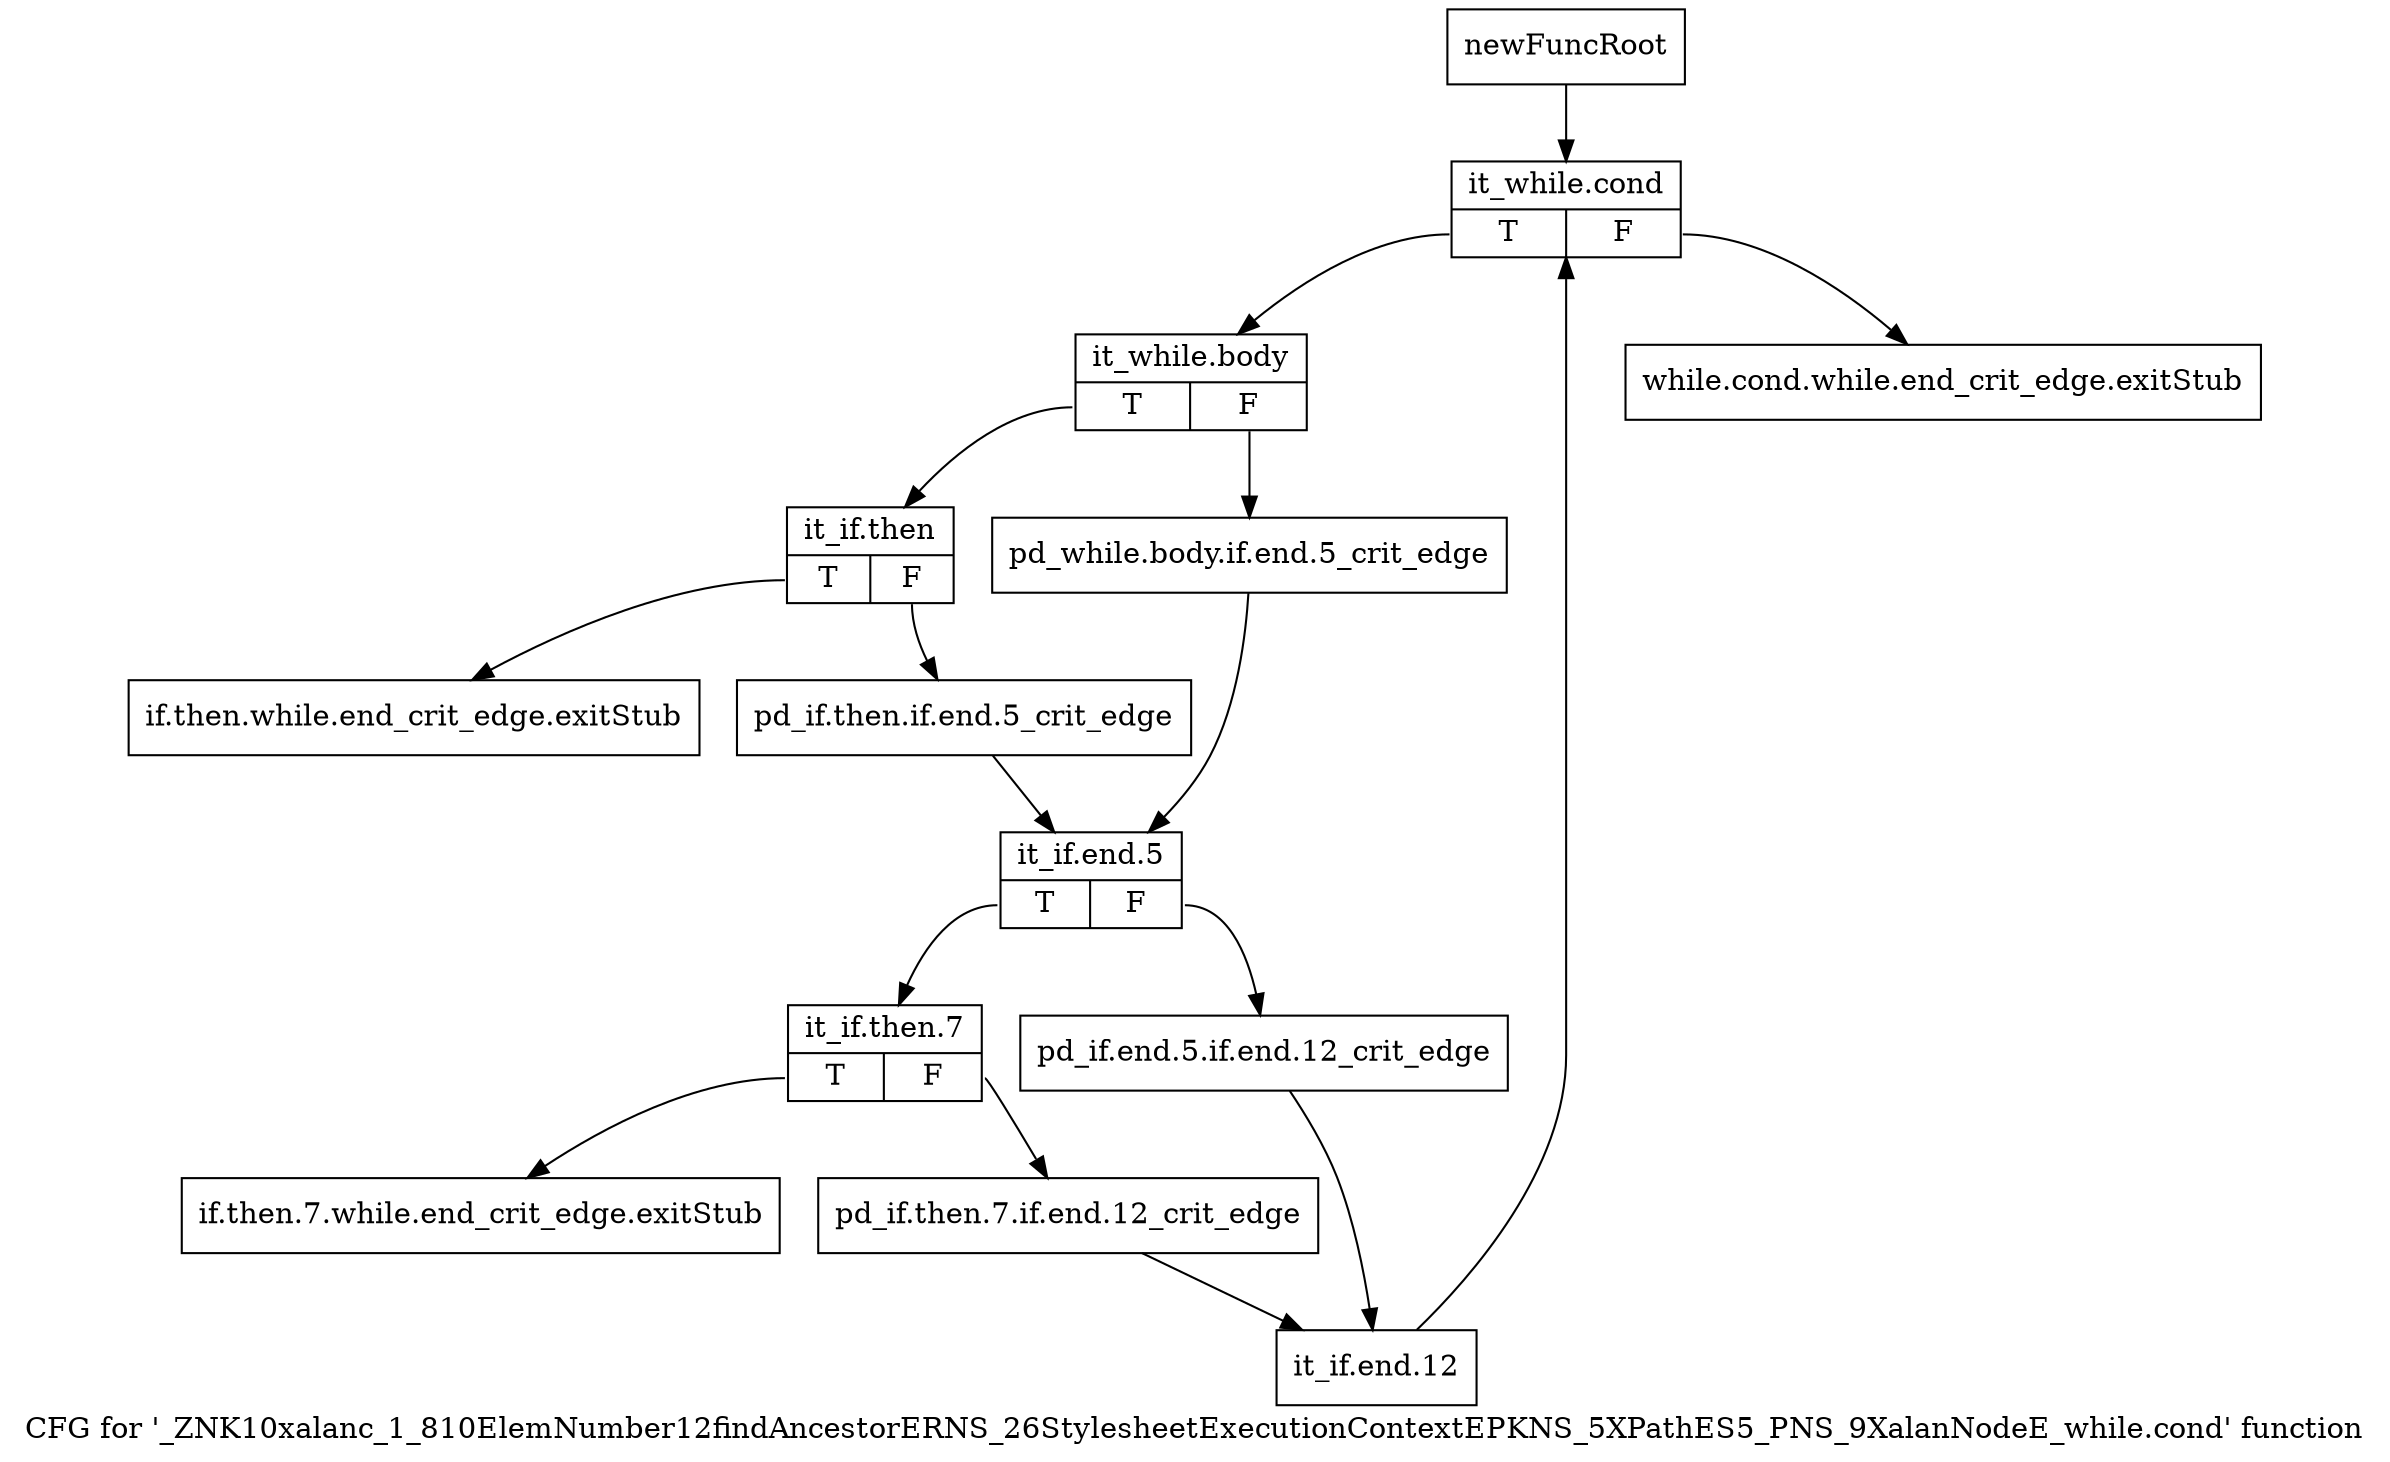 digraph "CFG for '_ZNK10xalanc_1_810ElemNumber12findAncestorERNS_26StylesheetExecutionContextEPKNS_5XPathES5_PNS_9XalanNodeE_while.cond' function" {
	label="CFG for '_ZNK10xalanc_1_810ElemNumber12findAncestorERNS_26StylesheetExecutionContextEPKNS_5XPathES5_PNS_9XalanNodeE_while.cond' function";

	Node0x9f2bb00 [shape=record,label="{newFuncRoot}"];
	Node0x9f2bb00 -> Node0x9f2bc40;
	Node0x9f2bb50 [shape=record,label="{while.cond.while.end_crit_edge.exitStub}"];
	Node0x9f2bba0 [shape=record,label="{if.then.while.end_crit_edge.exitStub}"];
	Node0x9f2bbf0 [shape=record,label="{if.then.7.while.end_crit_edge.exitStub}"];
	Node0x9f2bc40 [shape=record,label="{it_while.cond|{<s0>T|<s1>F}}"];
	Node0x9f2bc40:s0 -> Node0x9f2bc90;
	Node0x9f2bc40:s1 -> Node0x9f2bb50;
	Node0x9f2bc90 [shape=record,label="{it_while.body|{<s0>T|<s1>F}}"];
	Node0x9f2bc90:s0 -> Node0x9f2bd30;
	Node0x9f2bc90:s1 -> Node0x9f2bce0;
	Node0x9f2bce0 [shape=record,label="{pd_while.body.if.end.5_crit_edge}"];
	Node0x9f2bce0 -> Node0x9f2bdd0;
	Node0x9f2bd30 [shape=record,label="{it_if.then|{<s0>T|<s1>F}}"];
	Node0x9f2bd30:s0 -> Node0x9f2bba0;
	Node0x9f2bd30:s1 -> Node0x9f2bd80;
	Node0x9f2bd80 [shape=record,label="{pd_if.then.if.end.5_crit_edge}"];
	Node0x9f2bd80 -> Node0x9f2bdd0;
	Node0x9f2bdd0 [shape=record,label="{it_if.end.5|{<s0>T|<s1>F}}"];
	Node0x9f2bdd0:s0 -> Node0x9f2be70;
	Node0x9f2bdd0:s1 -> Node0x9f2be20;
	Node0x9f2be20 [shape=record,label="{pd_if.end.5.if.end.12_crit_edge}"];
	Node0x9f2be20 -> Node0x9f2bf10;
	Node0x9f2be70 [shape=record,label="{it_if.then.7|{<s0>T|<s1>F}}"];
	Node0x9f2be70:s0 -> Node0x9f2bbf0;
	Node0x9f2be70:s1 -> Node0x9f2bec0;
	Node0x9f2bec0 [shape=record,label="{pd_if.then.7.if.end.12_crit_edge}"];
	Node0x9f2bec0 -> Node0x9f2bf10;
	Node0x9f2bf10 [shape=record,label="{it_if.end.12}"];
	Node0x9f2bf10 -> Node0x9f2bc40;
}
